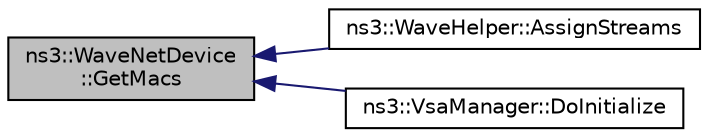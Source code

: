 digraph "ns3::WaveNetDevice::GetMacs"
{
  edge [fontname="Helvetica",fontsize="10",labelfontname="Helvetica",labelfontsize="10"];
  node [fontname="Helvetica",fontsize="10",shape=record];
  rankdir="LR";
  Node1 [label="ns3::WaveNetDevice\l::GetMacs",height=0.2,width=0.4,color="black", fillcolor="grey75", style="filled", fontcolor="black"];
  Node1 -> Node2 [dir="back",color="midnightblue",fontsize="10",style="solid"];
  Node2 [label="ns3::WaveHelper::AssignStreams",height=0.2,width=0.4,color="black", fillcolor="white", style="filled",URL="$db/def/classns3_1_1WaveHelper.html#a0dfb77567421c264b7f227eb6b306dee"];
  Node1 -> Node3 [dir="back",color="midnightblue",fontsize="10",style="solid"];
  Node3 [label="ns3::VsaManager::DoInitialize",height=0.2,width=0.4,color="black", fillcolor="white", style="filled",URL="$de/d6e/classns3_1_1VsaManager.html#a05e003d4c898eda681aeb6c2a4339e2a"];
}
